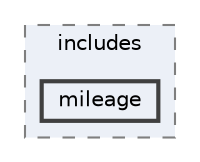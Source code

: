 digraph "app/includes/mileage"
{
 // LATEX_PDF_SIZE
  bgcolor="transparent";
  edge [fontname=Helvetica,fontsize=10,labelfontname=Helvetica,labelfontsize=10];
  node [fontname=Helvetica,fontsize=10,shape=box,height=0.2,width=0.4];
  compound=true
  subgraph clusterdir_1c5c03227cca0102ee47bee331c2b55d {
    graph [ bgcolor="#ecf0f7", pencolor="grey50", label="includes", fontname=Helvetica,fontsize=10 style="filled,dashed", URL="dir_1c5c03227cca0102ee47bee331c2b55d.html",tooltip=""]
  dir_8a132aab367ddcd63929717e57e1c516 [label="mileage", fillcolor="#ecf0f7", color="grey25", style="filled,bold", URL="dir_8a132aab367ddcd63929717e57e1c516.html",tooltip=""];
  }
}
